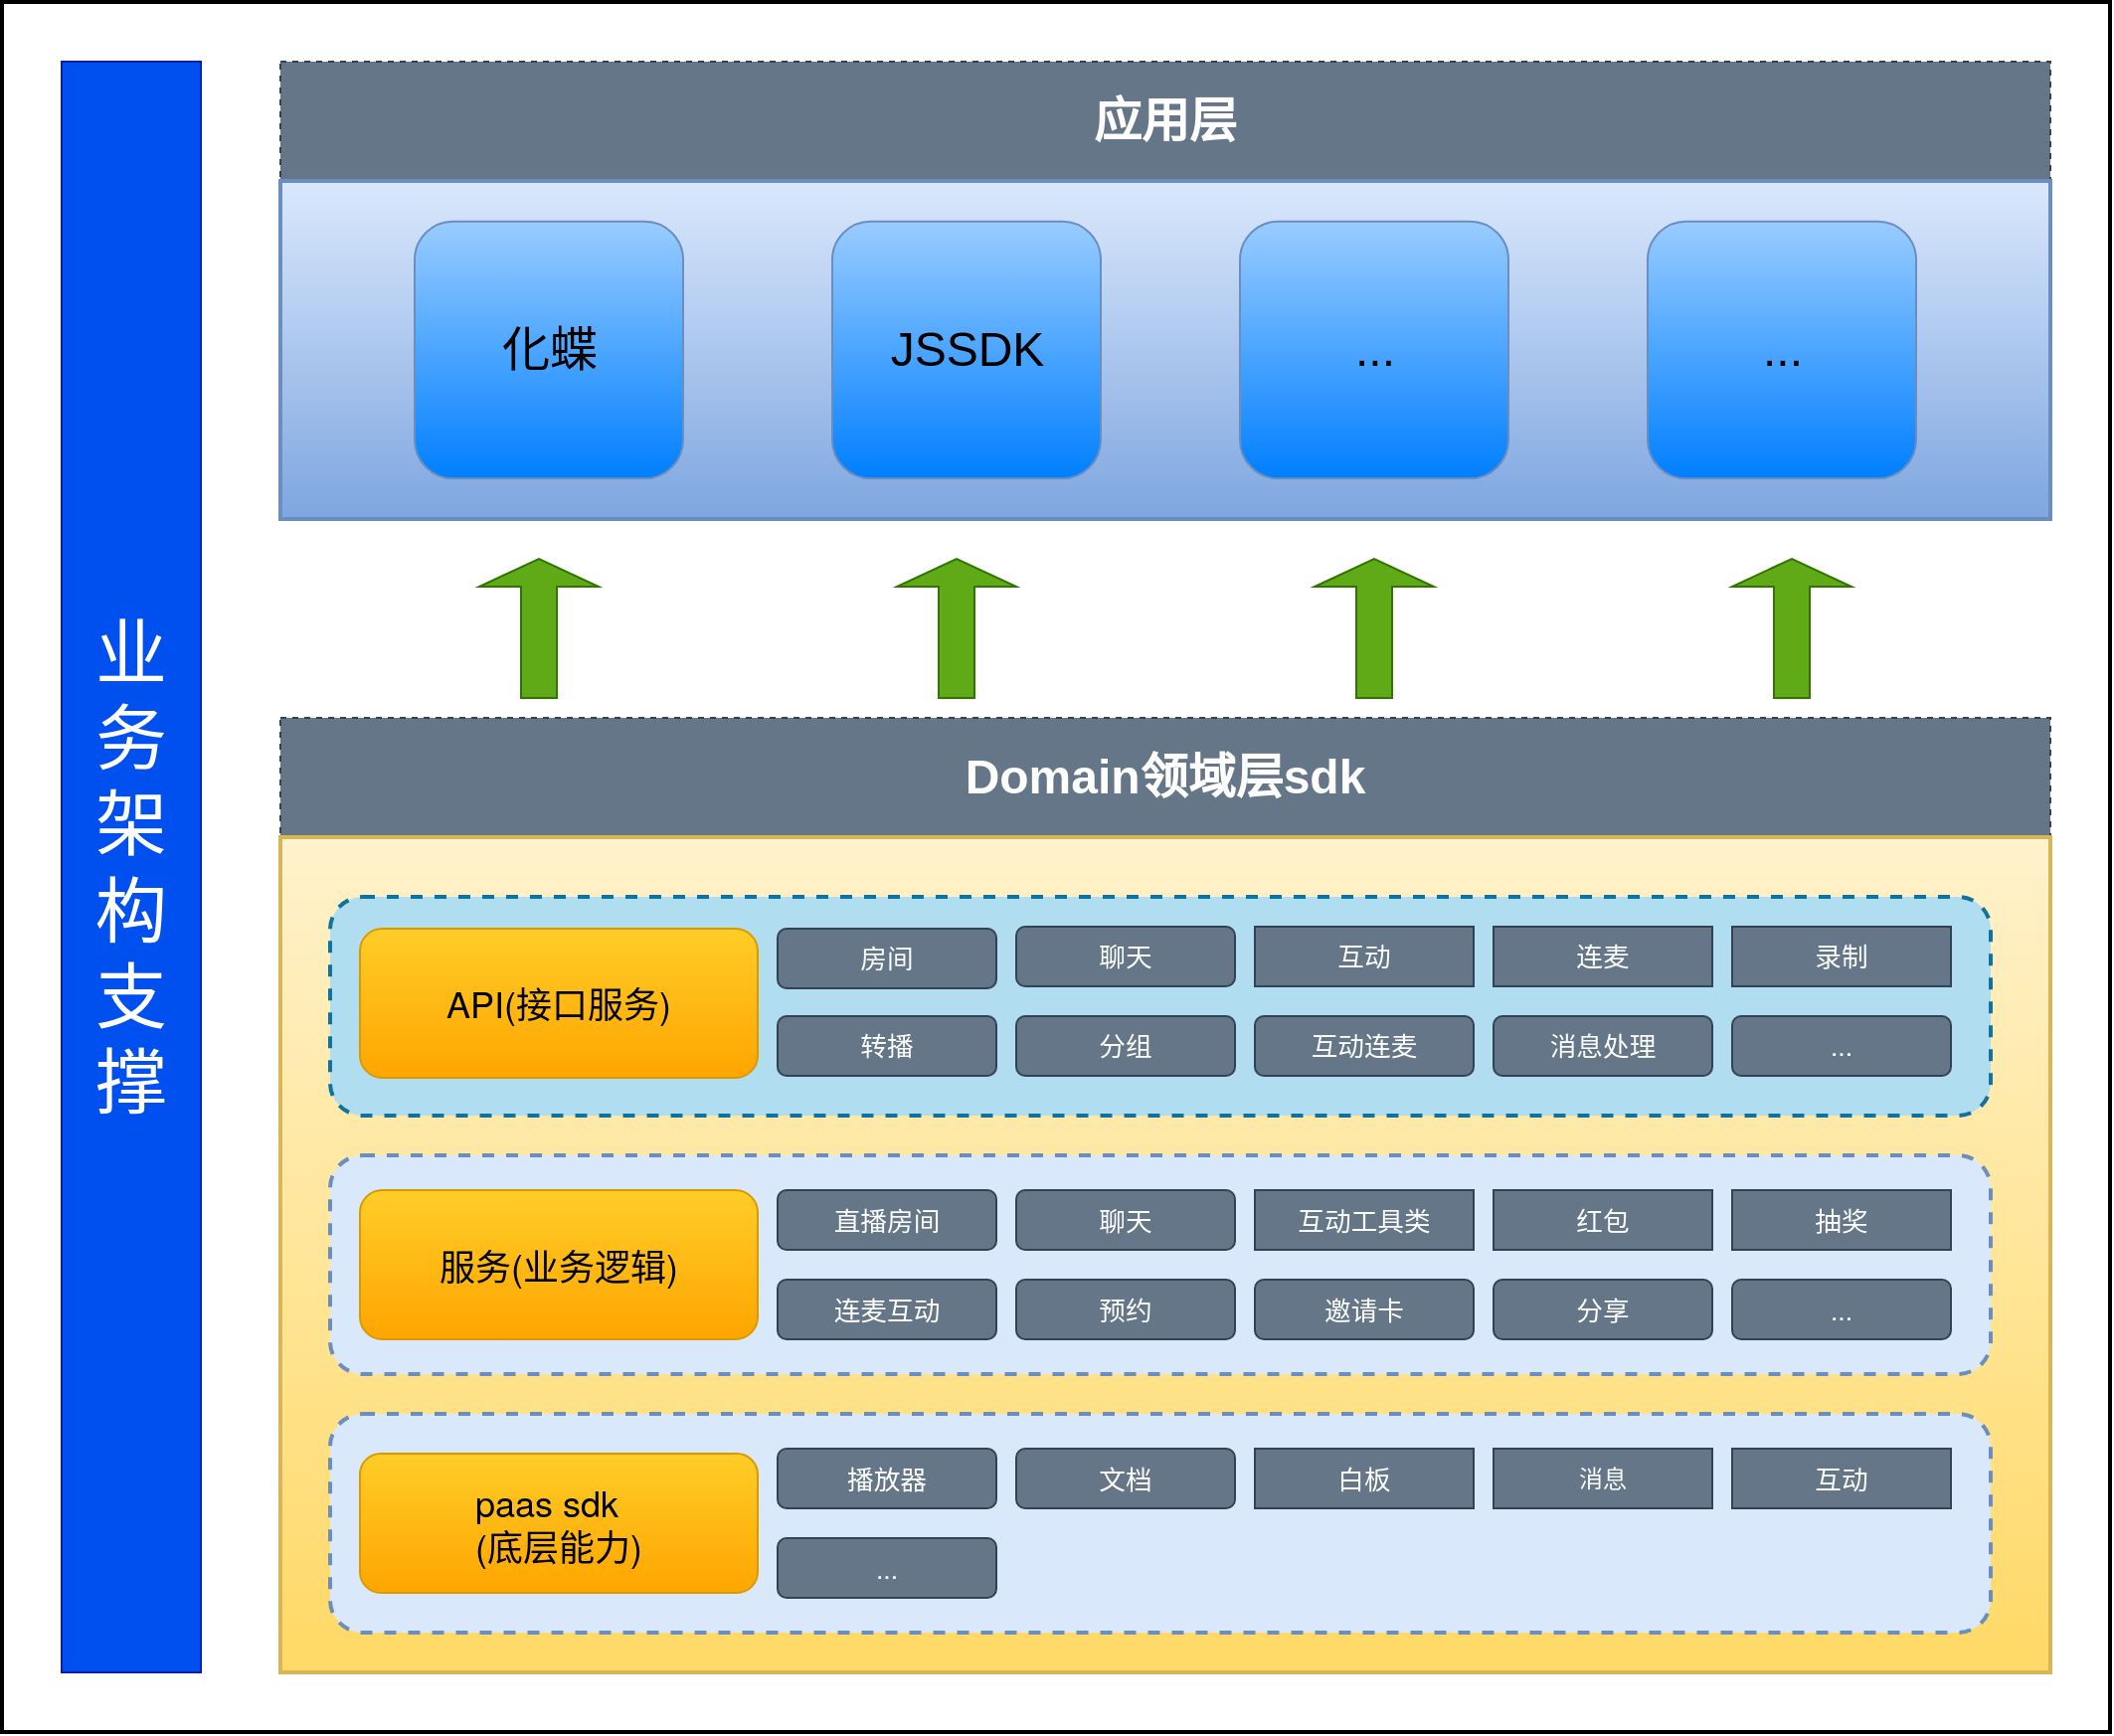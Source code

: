 <mxfile>
    <diagram id="jk-mDYcw6juqVpxIaa4l" name="第 1 页">
        <mxGraphModel dx="3298" dy="2060" grid="1" gridSize="10" guides="1" tooltips="1" connect="1" arrows="1" fold="1" page="1" pageScale="1" pageWidth="1920" pageHeight="1200" background="#ffffff" math="0" shadow="0">
            <root>
                <mxCell id="0"/>
                <mxCell id="1" parent="0"/>
                <mxCell id="489" value="" style="rounded=0;whiteSpace=wrap;html=1;labelBackgroundColor=none;fontSize=24;strokeWidth=2;fillColor=#FFFFFF;" parent="1" vertex="1">
                    <mxGeometry x="-90" y="-40" width="1060" height="870" as="geometry"/>
                </mxCell>
                <mxCell id="173" value="&lt;font style=&quot;font-size: 18px&quot;&gt;业务模块&lt;/font&gt;" style="text;html=1;align=center;verticalAlign=middle;resizable=0;points=[];autosize=1;strokeColor=none;" parent="1" vertex="1">
                    <mxGeometry x="130" y="620" width="90" height="20" as="geometry"/>
                </mxCell>
                <mxCell id="328" value="&lt;font style=&quot;font-size: 36px&quot;&gt;业务&lt;br&gt;架&lt;br&gt;构&lt;br&gt;支撑&lt;br&gt;&lt;/font&gt;" style="rounded=0;whiteSpace=wrap;html=1;fontColor=#ffffff;fillColor=#0050ef;align=center;strokeColor=#001DBC;" parent="1" vertex="1">
                    <mxGeometry x="-60" y="-10" width="70" height="810" as="geometry"/>
                </mxCell>
                <mxCell id="435" style="edgeStyle=none;html=1;exitX=1;exitY=0.5;exitDx=0;exitDy=0;exitPerimeter=0;fontSize=24;fontColor=#000000;fillColor=default;" parent="1" edge="1">
                    <mxGeometry relative="1" as="geometry">
                        <mxPoint x="787.529" y="610" as="targetPoint"/>
                        <mxPoint x="898" y="640" as="sourcePoint"/>
                    </mxGeometry>
                </mxCell>
                <mxCell id="533" value="&lt;span style=&quot;font-size: 24px&quot;&gt;&lt;b&gt;应用层&lt;br&gt;&lt;/b&gt;&lt;/span&gt;" style="text;html=1;strokeColor=#314354;fillColor=#647687;align=center;verticalAlign=middle;whiteSpace=wrap;rounded=0;dashed=1;fontColor=#ffffff;" vertex="1" parent="1">
                    <mxGeometry x="50" y="-10" width="890" height="60" as="geometry"/>
                </mxCell>
                <mxCell id="536" value="" style="group" vertex="1" connectable="0" parent="1">
                    <mxGeometry x="50" y="50" width="890" height="170" as="geometry"/>
                </mxCell>
                <mxCell id="434" value="" style="group;fillColor=#dae8fc;strokeColor=#6c8ebf;gradientColor=#7ea6e0;container=0;strokeWidth=2;" parent="536" vertex="1" connectable="0">
                    <mxGeometry width="890" height="170" as="geometry"/>
                </mxCell>
                <mxCell id="535" value="" style="group" vertex="1" connectable="0" parent="536">
                    <mxGeometry x="67.5" y="20.33" width="755" height="129.34" as="geometry"/>
                </mxCell>
                <mxCell id="504" value="JSSDK" style="rounded=1;whiteSpace=wrap;html=1;fillColor=#99CCFF;strokeColor=#6c8ebf;fontSize=24;gradientColor=#007FFF;" parent="535" vertex="1">
                    <mxGeometry x="210" width="135" height="129.34" as="geometry"/>
                </mxCell>
                <mxCell id="264" value="&lt;span style=&quot;font-size: 24px&quot;&gt;化蝶&lt;/span&gt;" style="rounded=1;whiteSpace=wrap;html=1;fillColor=#99CCFF;strokeColor=#6c8ebf;fontSize=24;gradientColor=#007FFF;" parent="535" vertex="1">
                    <mxGeometry width="135" height="129.34" as="geometry"/>
                </mxCell>
                <mxCell id="503" value="&lt;span style=&quot;font-size: 24px&quot;&gt;...&lt;/span&gt;" style="rounded=1;whiteSpace=wrap;html=1;fillColor=#99CCFF;strokeColor=#6c8ebf;fontSize=24;gradientColor=#007FFF;" parent="535" vertex="1">
                    <mxGeometry x="415" width="135" height="129.34" as="geometry"/>
                </mxCell>
                <mxCell id="534" value="&lt;span style=&quot;font-size: 24px&quot;&gt;...&lt;/span&gt;" style="rounded=1;whiteSpace=wrap;html=1;fillColor=#99CCFF;strokeColor=#6c8ebf;fontSize=24;gradientColor=#007FFF;" vertex="1" parent="535">
                    <mxGeometry x="620" width="135" height="129.34" as="geometry"/>
                </mxCell>
                <mxCell id="537" value="" style="group" vertex="1" connectable="0" parent="1">
                    <mxGeometry x="50" y="320" width="890" height="480" as="geometry"/>
                </mxCell>
                <mxCell id="532" value="&lt;font size=&quot;1&quot;&gt;&lt;b style=&quot;font-size: 24px&quot;&gt;Domain领域层sdk&lt;br&gt;&lt;/b&gt;&lt;/font&gt;" style="text;html=1;strokeColor=#314354;fillColor=#647687;align=center;verticalAlign=middle;whiteSpace=wrap;rounded=0;dashed=1;fontColor=#ffffff;" vertex="1" parent="537">
                    <mxGeometry width="890" height="60" as="geometry"/>
                </mxCell>
                <mxCell id="410" value="" style="rounded=0;whiteSpace=wrap;html=1;strokeWidth=2;strokeColor=#d6b656;fillColor=#fff2cc;gradientColor=#ffd966;" parent="537" vertex="1">
                    <mxGeometry y="60" width="890" height="420" as="geometry"/>
                </mxCell>
                <mxCell id="514" value="" style="group" parent="537" vertex="1" connectable="0">
                    <mxGeometry x="25" y="90" width="835" height="370" as="geometry"/>
                </mxCell>
                <mxCell id="506" value="" style="group" parent="514" vertex="1" connectable="0">
                    <mxGeometry y="260" width="835" height="110" as="geometry"/>
                </mxCell>
                <mxCell id="452" value="" style="rounded=1;whiteSpace=wrap;html=1;dashed=1;labelBackgroundColor=none;fontSize=24;strokeColor=#6c8ebf;strokeWidth=2;fillColor=#dae8fc;" parent="506" vertex="1">
                    <mxGeometry width="835" height="110" as="geometry"/>
                </mxCell>
                <mxCell id="453" value="&lt;div style=&quot;text-align: left&quot;&gt;&lt;font face=&quot;helvetica neue, helvetica, pingfang sc, microsoft yahei, source han sans sc, noto sans cjk sc, wenquanyi micro hei, sans-serif&quot;&gt;&lt;span style=&quot;font-size: 18px&quot;&gt;paas sdk&lt;/span&gt;&lt;/font&gt;&lt;/div&gt;&lt;span style=&quot;font-family: &amp;#34;helvetica neue&amp;#34; , &amp;#34;helvetica&amp;#34; , &amp;#34;pingfang sc&amp;#34; , &amp;#34;microsoft yahei&amp;#34; , &amp;#34;source han sans sc&amp;#34; , &amp;#34;noto sans cjk sc&amp;#34; , &amp;#34;wenquanyi micro hei&amp;#34; , sans-serif ; font-size: 18px ; text-align: left&quot;&gt;(底层能力)&lt;/span&gt;" style="rounded=1;whiteSpace=wrap;html=1;fillColor=#ffcd28;strokeColor=#d79b00;gradientColor=#ffa500;fontColor=#000000;" parent="506" vertex="1">
                    <mxGeometry x="15" y="20" width="200" height="70" as="geometry"/>
                </mxCell>
                <mxCell id="454" value="&lt;span style=&quot;font-family: &amp;#34;helvetica neue&amp;#34; , &amp;#34;helvetica&amp;#34; , &amp;#34;pingfang sc&amp;#34; , &amp;#34;microsoft yahei&amp;#34; , &amp;#34;source han sans sc&amp;#34; , &amp;#34;noto sans cjk sc&amp;#34; , &amp;#34;wenquanyi micro hei&amp;#34; , sans-serif ; font-size: 13.333px ; text-align: left&quot;&gt;播放器&lt;/span&gt;" style="rounded=1;whiteSpace=wrap;html=1;fillColor=#647687;strokeColor=#314354;fontColor=#ffffff;" parent="506" vertex="1">
                    <mxGeometry x="225" y="17.5" width="110" height="30" as="geometry"/>
                </mxCell>
                <mxCell id="455" value="&lt;div style=&quot;text-align: left&quot;&gt;&lt;span style=&quot;font-size: 13.333px&quot;&gt;&lt;font face=&quot;helvetica neue, helvetica, pingfang sc, microsoft yahei, source han sans sc, noto sans cjk sc, wenquanyi micro hei, sans-serif&quot;&gt;文档&lt;/font&gt;&lt;/span&gt;&lt;/div&gt;" style="rounded=1;whiteSpace=wrap;html=1;fillColor=#647687;strokeColor=#314354;fontColor=#ffffff;" parent="506" vertex="1">
                    <mxGeometry x="345" y="17.5" width="110" height="30" as="geometry"/>
                </mxCell>
                <mxCell id="456" value="&lt;div style=&quot;text-align: left&quot;&gt;&lt;span style=&quot;font-size: 13.333px&quot;&gt;&lt;font face=&quot;helvetica neue, helvetica, pingfang sc, microsoft yahei, source han sans sc, noto sans cjk sc, wenquanyi micro hei, sans-serif&quot;&gt;白板&lt;/font&gt;&lt;/span&gt;&lt;/div&gt;" style="rounded=1;whiteSpace=wrap;html=1;fillColor=#647687;strokeColor=#314354;fontColor=#ffffff;arcSize=0;" parent="506" vertex="1">
                    <mxGeometry x="465" y="17.5" width="110" height="30" as="geometry"/>
                </mxCell>
                <mxCell id="457" value="&lt;div style=&quot;text-align: left&quot;&gt;消息&lt;/div&gt;" style="rounded=1;whiteSpace=wrap;html=1;fillColor=#647687;strokeColor=#314354;fontColor=#ffffff;arcSize=0;" parent="506" vertex="1">
                    <mxGeometry x="585" y="17.5" width="110" height="30" as="geometry"/>
                </mxCell>
                <mxCell id="458" value="&lt;div style=&quot;text-align: left&quot;&gt;&lt;font face=&quot;helvetica neue, helvetica, pingfang sc, microsoft yahei, source han sans sc, noto sans cjk sc, wenquanyi micro hei, sans-serif&quot;&gt;&lt;span style=&quot;font-size: 13.333px&quot;&gt;互动&lt;/span&gt;&lt;/font&gt;&lt;/div&gt;" style="rounded=1;whiteSpace=wrap;html=1;fillColor=#647687;strokeColor=#314354;fontColor=#ffffff;arcSize=0;" parent="506" vertex="1">
                    <mxGeometry x="705" y="17.5" width="110" height="30" as="geometry"/>
                </mxCell>
                <mxCell id="463" value="&lt;div style=&quot;text-align: left&quot;&gt;&lt;font face=&quot;helvetica neue, helvetica, pingfang sc, microsoft yahei, source han sans sc, noto sans cjk sc, wenquanyi micro hei, sans-serif&quot;&gt;&lt;span style=&quot;font-size: 13.333px&quot;&gt;...&lt;/span&gt;&lt;/font&gt;&lt;/div&gt;" style="rounded=1;whiteSpace=wrap;html=1;fillColor=#647687;strokeColor=#314354;fontColor=#ffffff;" parent="506" vertex="1">
                    <mxGeometry x="225" y="62.5" width="110" height="30" as="geometry"/>
                </mxCell>
                <mxCell id="507" value="" style="group" parent="514" vertex="1" connectable="0">
                    <mxGeometry y="130" width="835" height="110" as="geometry"/>
                </mxCell>
                <mxCell id="438" value="" style="rounded=1;whiteSpace=wrap;html=1;dashed=1;labelBackgroundColor=none;fontSize=24;strokeColor=#6c8ebf;strokeWidth=2;fillColor=#dae8fc;" parent="507" vertex="1">
                    <mxGeometry width="835" height="110" as="geometry"/>
                </mxCell>
                <mxCell id="439" value="&lt;div style=&quot;text-align: left&quot;&gt;&lt;font face=&quot;helvetica neue, helvetica, pingfang sc, microsoft yahei, source han sans sc, noto sans cjk sc, wenquanyi micro hei, sans-serif&quot;&gt;&lt;span style=&quot;font-size: 18px&quot;&gt;服务(业务逻辑)&lt;/span&gt;&lt;/font&gt;&lt;/div&gt;" style="rounded=1;whiteSpace=wrap;html=1;fillColor=#ffcd28;strokeColor=#d79b00;gradientColor=#ffa500;fontColor=#000000;" parent="507" vertex="1">
                    <mxGeometry x="15" y="17.5" width="200" height="75" as="geometry"/>
                </mxCell>
                <mxCell id="440" value="&lt;div style=&quot;text-align: left&quot;&gt;&lt;font face=&quot;helvetica neue, helvetica, pingfang sc, microsoft yahei, source han sans sc, noto sans cjk sc, wenquanyi micro hei, sans-serif&quot;&gt;&lt;span style=&quot;font-size: 13.333px&quot;&gt;直播房间&lt;/span&gt;&lt;/font&gt;&lt;/div&gt;" style="rounded=1;whiteSpace=wrap;html=1;fillColor=#647687;strokeColor=#314354;fontColor=#ffffff;" parent="507" vertex="1">
                    <mxGeometry x="225" y="17.5" width="110" height="30" as="geometry"/>
                </mxCell>
                <mxCell id="441" value="&lt;div style=&quot;text-align: left&quot;&gt;&lt;span style=&quot;font-size: 13.333px&quot;&gt;&lt;font face=&quot;helvetica neue, helvetica, pingfang sc, microsoft yahei, source han sans sc, noto sans cjk sc, wenquanyi micro hei, sans-serif&quot;&gt;聊天&lt;/font&gt;&lt;/span&gt;&lt;/div&gt;" style="rounded=1;whiteSpace=wrap;html=1;fillColor=#647687;strokeColor=#314354;fontColor=#ffffff;" parent="507" vertex="1">
                    <mxGeometry x="345" y="17.5" width="110" height="30" as="geometry"/>
                </mxCell>
                <mxCell id="442" value="&lt;span style=&quot;font-family: &amp;#34;helvetica neue&amp;#34; , &amp;#34;helvetica&amp;#34; , &amp;#34;pingfang sc&amp;#34; , &amp;#34;microsoft yahei&amp;#34; , &amp;#34;source han sans sc&amp;#34; , &amp;#34;noto sans cjk sc&amp;#34; , &amp;#34;wenquanyi micro hei&amp;#34; , sans-serif ; font-size: 13.333px ; text-align: left&quot;&gt;互动工具类&lt;/span&gt;" style="rounded=1;whiteSpace=wrap;html=1;fillColor=#647687;strokeColor=#314354;fontColor=#ffffff;arcSize=0;" parent="507" vertex="1">
                    <mxGeometry x="465" y="17.5" width="110" height="30" as="geometry"/>
                </mxCell>
                <mxCell id="443" value="&lt;span style=&quot;font-family: &amp;#34;helvetica neue&amp;#34; , &amp;#34;helvetica&amp;#34; , &amp;#34;pingfang sc&amp;#34; , &amp;#34;microsoft yahei&amp;#34; , &amp;#34;source han sans sc&amp;#34; , &amp;#34;noto sans cjk sc&amp;#34; , &amp;#34;wenquanyi micro hei&amp;#34; , sans-serif ; font-size: 13.333px ; text-align: left&quot;&gt;红包&lt;/span&gt;" style="rounded=1;whiteSpace=wrap;html=1;fillColor=#647687;strokeColor=#314354;fontColor=#ffffff;arcSize=0;" parent="507" vertex="1">
                    <mxGeometry x="585" y="17.5" width="110" height="30" as="geometry"/>
                </mxCell>
                <mxCell id="444" value="&lt;div style=&quot;text-align: left&quot;&gt;&lt;span style=&quot;font-size: 13.333px&quot;&gt;&lt;font face=&quot;helvetica neue, helvetica, pingfang sc, microsoft yahei, source han sans sc, noto sans cjk sc, wenquanyi micro hei, sans-serif&quot;&gt;抽奖&lt;/font&gt;&lt;/span&gt;&lt;/div&gt;" style="rounded=1;whiteSpace=wrap;html=1;fillColor=#647687;strokeColor=#314354;fontColor=#ffffff;arcSize=0;" parent="507" vertex="1">
                    <mxGeometry x="705" y="17.5" width="110" height="30" as="geometry"/>
                </mxCell>
                <mxCell id="445" value="&lt;div style=&quot;text-align: left&quot;&gt;&lt;span style=&quot;font-size: 13.333px&quot;&gt;&lt;font face=&quot;helvetica neue, helvetica, pingfang sc, microsoft yahei, source han sans sc, noto sans cjk sc, wenquanyi micro hei, sans-serif&quot;&gt;连麦互动&lt;/font&gt;&lt;/span&gt;&lt;/div&gt;" style="rounded=1;whiteSpace=wrap;html=1;fillColor=#647687;strokeColor=#314354;fontColor=#ffffff;" parent="507" vertex="1">
                    <mxGeometry x="225" y="62.5" width="110" height="30" as="geometry"/>
                </mxCell>
                <mxCell id="446" value="&lt;span style=&quot;font-family: &amp;#34;helvetica neue&amp;#34; , &amp;#34;helvetica&amp;#34; , &amp;#34;pingfang sc&amp;#34; , &amp;#34;microsoft yahei&amp;#34; , &amp;#34;source han sans sc&amp;#34; , &amp;#34;noto sans cjk sc&amp;#34; , &amp;#34;wenquanyi micro hei&amp;#34; , sans-serif ; font-size: 13.333px ; text-align: left&quot;&gt;预约&lt;/span&gt;" style="rounded=1;whiteSpace=wrap;html=1;fillColor=#647687;strokeColor=#314354;fontColor=#ffffff;" parent="507" vertex="1">
                    <mxGeometry x="345" y="62.5" width="110" height="30" as="geometry"/>
                </mxCell>
                <mxCell id="447" value="&lt;span style=&quot;font-family: &amp;#34;helvetica neue&amp;#34; , &amp;#34;helvetica&amp;#34; , &amp;#34;pingfang sc&amp;#34; , &amp;#34;microsoft yahei&amp;#34; , &amp;#34;source han sans sc&amp;#34; , &amp;#34;noto sans cjk sc&amp;#34; , &amp;#34;wenquanyi micro hei&amp;#34; , sans-serif ; font-size: 13.333px ; text-align: left&quot;&gt;邀请卡&lt;/span&gt;" style="rounded=1;whiteSpace=wrap;html=1;fillColor=#647687;strokeColor=#314354;fontColor=#ffffff;" parent="507" vertex="1">
                    <mxGeometry x="465" y="62.5" width="110" height="30" as="geometry"/>
                </mxCell>
                <mxCell id="448" value="&lt;span style=&quot;font-family: &amp;#34;helvetica neue&amp;#34; , &amp;#34;helvetica&amp;#34; , &amp;#34;pingfang sc&amp;#34; , &amp;#34;microsoft yahei&amp;#34; , &amp;#34;source han sans sc&amp;#34; , &amp;#34;noto sans cjk sc&amp;#34; , &amp;#34;wenquanyi micro hei&amp;#34; , sans-serif ; font-size: 13.333px ; text-align: left&quot;&gt;分享&lt;/span&gt;" style="rounded=1;whiteSpace=wrap;html=1;fillColor=#647687;strokeColor=#314354;fontColor=#ffffff;" parent="507" vertex="1">
                    <mxGeometry x="585" y="62.5" width="110" height="30" as="geometry"/>
                </mxCell>
                <mxCell id="449" value="&lt;div style=&quot;text-align: left&quot;&gt;&lt;font face=&quot;helvetica neue, helvetica, pingfang sc, microsoft yahei, source han sans sc, noto sans cjk sc, wenquanyi micro hei, sans-serif&quot;&gt;&lt;span style=&quot;font-size: 13.333px&quot;&gt;...&lt;/span&gt;&lt;/font&gt;&lt;/div&gt;" style="rounded=1;whiteSpace=wrap;html=1;fillColor=#647687;strokeColor=#314354;fontColor=#ffffff;" parent="507" vertex="1">
                    <mxGeometry x="705" y="62.5" width="110" height="30" as="geometry"/>
                </mxCell>
                <mxCell id="512" value="" style="group" parent="514" vertex="1" connectable="0">
                    <mxGeometry width="835" height="110" as="geometry"/>
                </mxCell>
                <mxCell id="412" value="" style="rounded=1;whiteSpace=wrap;html=1;dashed=1;labelBackgroundColor=none;fontSize=24;strokeColor=#10739e;strokeWidth=2;fillColor=#b1ddf0;" parent="512" vertex="1">
                    <mxGeometry width="835" height="110" as="geometry"/>
                </mxCell>
                <mxCell id="191" value="&lt;div style=&quot;text-align: left&quot;&gt;&lt;span style=&quot;font-size: 18px&quot;&gt;&lt;font face=&quot;helvetica neue, helvetica, pingfang sc, microsoft yahei, source han sans sc, noto sans cjk sc, wenquanyi micro hei, sans-serif&quot;&gt;API(接口服务)&lt;/font&gt;&lt;/span&gt;&lt;/div&gt;" style="rounded=1;whiteSpace=wrap;html=1;fillColor=#ffcd28;strokeColor=#d79b00;gradientColor=#ffa500;fontColor=#000000;" parent="512" vertex="1">
                    <mxGeometry x="15" y="16" width="200" height="75" as="geometry"/>
                </mxCell>
                <mxCell id="309" value="&lt;span style=&quot;font-family: &amp;#34;helvetica neue&amp;#34; , &amp;#34;helvetica&amp;#34; , &amp;#34;pingfang sc&amp;#34; , &amp;#34;microsoft yahei&amp;#34; , &amp;#34;source han sans sc&amp;#34; , &amp;#34;noto sans cjk sc&amp;#34; , &amp;#34;wenquanyi micro hei&amp;#34; , sans-serif ; font-size: 13.333px ; text-align: left&quot;&gt;房间&lt;/span&gt;" style="rounded=1;whiteSpace=wrap;html=1;fillColor=#647687;strokeColor=#314354;fontColor=#ffffff;" parent="512" vertex="1">
                    <mxGeometry x="225" y="16" width="110" height="30" as="geometry"/>
                </mxCell>
                <mxCell id="413" value="&lt;span style=&quot;font-family: &amp;#34;helvetica neue&amp;#34; , &amp;#34;helvetica&amp;#34; , &amp;#34;pingfang sc&amp;#34; , &amp;#34;microsoft yahei&amp;#34; , &amp;#34;source han sans sc&amp;#34; , &amp;#34;noto sans cjk sc&amp;#34; , &amp;#34;wenquanyi micro hei&amp;#34; , sans-serif ; font-size: 13.333px ; text-align: left&quot;&gt;聊天&lt;/span&gt;" style="rounded=1;whiteSpace=wrap;html=1;fillColor=#647687;strokeColor=#314354;fontColor=#ffffff;" parent="512" vertex="1">
                    <mxGeometry x="345" y="15.0" width="110" height="30" as="geometry"/>
                </mxCell>
                <mxCell id="414" value="&lt;span style=&quot;font-family: &amp;#34;helvetica neue&amp;#34; , &amp;#34;helvetica&amp;#34; , &amp;#34;pingfang sc&amp;#34; , &amp;#34;microsoft yahei&amp;#34; , &amp;#34;source han sans sc&amp;#34; , &amp;#34;noto sans cjk sc&amp;#34; , &amp;#34;wenquanyi micro hei&amp;#34; , sans-serif ; font-size: 13.333px ; text-align: left&quot;&gt;互动&lt;/span&gt;" style="rounded=1;whiteSpace=wrap;html=1;fillColor=#647687;strokeColor=#314354;fontColor=#ffffff;arcSize=0;" parent="512" vertex="1">
                    <mxGeometry x="465" y="15.0" width="110" height="30" as="geometry"/>
                </mxCell>
                <mxCell id="415" value="&lt;span style=&quot;font-family: &amp;#34;helvetica neue&amp;#34; , &amp;#34;helvetica&amp;#34; , &amp;#34;pingfang sc&amp;#34; , &amp;#34;microsoft yahei&amp;#34; , &amp;#34;source han sans sc&amp;#34; , &amp;#34;noto sans cjk sc&amp;#34; , &amp;#34;wenquanyi micro hei&amp;#34; , sans-serif ; font-size: 13.333px ; text-align: left&quot;&gt;连麦&lt;/span&gt;" style="rounded=1;whiteSpace=wrap;html=1;fillColor=#647687;strokeColor=#314354;fontColor=#ffffff;arcSize=0;" parent="512" vertex="1">
                    <mxGeometry x="585" y="15.0" width="110" height="30" as="geometry"/>
                </mxCell>
                <mxCell id="416" value="&lt;span style=&quot;font-family: &amp;#34;helvetica neue&amp;#34; , &amp;#34;helvetica&amp;#34; , &amp;#34;pingfang sc&amp;#34; , &amp;#34;microsoft yahei&amp;#34; , &amp;#34;source han sans sc&amp;#34; , &amp;#34;noto sans cjk sc&amp;#34; , &amp;#34;wenquanyi micro hei&amp;#34; , sans-serif ; font-size: 13.333px ; text-align: left&quot;&gt;录制&lt;/span&gt;" style="rounded=1;whiteSpace=wrap;html=1;fillColor=#647687;strokeColor=#314354;fontColor=#ffffff;arcSize=0;" parent="512" vertex="1">
                    <mxGeometry x="705" y="15.0" width="110" height="30" as="geometry"/>
                </mxCell>
                <mxCell id="417" value="&lt;span style=&quot;font-family: &amp;#34;helvetica neue&amp;#34; , &amp;#34;helvetica&amp;#34; , &amp;#34;pingfang sc&amp;#34; , &amp;#34;microsoft yahei&amp;#34; , &amp;#34;source han sans sc&amp;#34; , &amp;#34;noto sans cjk sc&amp;#34; , &amp;#34;wenquanyi micro hei&amp;#34; , sans-serif ; font-size: 13.333px ; text-align: left&quot;&gt;转播&lt;/span&gt;" style="rounded=1;whiteSpace=wrap;html=1;fillColor=#647687;strokeColor=#314354;fontColor=#ffffff;" parent="512" vertex="1">
                    <mxGeometry x="225" y="60.0" width="110" height="30" as="geometry"/>
                </mxCell>
                <mxCell id="418" value="&lt;span style=&quot;font-family: &amp;#34;helvetica neue&amp;#34; , &amp;#34;helvetica&amp;#34; , &amp;#34;pingfang sc&amp;#34; , &amp;#34;microsoft yahei&amp;#34; , &amp;#34;source han sans sc&amp;#34; , &amp;#34;noto sans cjk sc&amp;#34; , &amp;#34;wenquanyi micro hei&amp;#34; , sans-serif ; font-size: 13.333px ; text-align: left&quot;&gt;分组&lt;/span&gt;" style="rounded=1;whiteSpace=wrap;html=1;fillColor=#647687;strokeColor=#314354;fontColor=#ffffff;" parent="512" vertex="1">
                    <mxGeometry x="345" y="60.0" width="110" height="30" as="geometry"/>
                </mxCell>
                <mxCell id="419" value="&lt;div style=&quot;text-align: left&quot;&gt;&lt;span style=&quot;font-size: 13.333px&quot;&gt;&lt;font face=&quot;helvetica neue, helvetica, pingfang sc, microsoft yahei, source han sans sc, noto sans cjk sc, wenquanyi micro hei, sans-serif&quot;&gt;互动连麦&lt;/font&gt;&lt;/span&gt;&lt;/div&gt;" style="rounded=1;whiteSpace=wrap;html=1;fillColor=#647687;strokeColor=#314354;fontColor=#ffffff;" parent="512" vertex="1">
                    <mxGeometry x="465" y="60.0" width="110" height="30" as="geometry"/>
                </mxCell>
                <mxCell id="420" value="&lt;span style=&quot;font-family: &amp;#34;helvetica neue&amp;#34; , &amp;#34;helvetica&amp;#34; , &amp;#34;pingfang sc&amp;#34; , &amp;#34;microsoft yahei&amp;#34; , &amp;#34;source han sans sc&amp;#34; , &amp;#34;noto sans cjk sc&amp;#34; , &amp;#34;wenquanyi micro hei&amp;#34; , sans-serif ; font-size: 13.333px ; text-align: left&quot;&gt;消息处理&lt;/span&gt;" style="rounded=1;whiteSpace=wrap;html=1;fillColor=#647687;strokeColor=#314354;fontColor=#ffffff;" parent="512" vertex="1">
                    <mxGeometry x="585" y="60.0" width="110" height="30" as="geometry"/>
                </mxCell>
                <mxCell id="421" value="&lt;div style=&quot;text-align: left&quot;&gt;&lt;font face=&quot;helvetica neue, helvetica, pingfang sc, microsoft yahei, source han sans sc, noto sans cjk sc, wenquanyi micro hei, sans-serif&quot;&gt;&lt;span style=&quot;font-size: 13.333px&quot;&gt;...&lt;/span&gt;&lt;/font&gt;&lt;/div&gt;" style="rounded=1;whiteSpace=wrap;html=1;fillColor=#647687;strokeColor=#314354;fontColor=#ffffff;" parent="512" vertex="1">
                    <mxGeometry x="705" y="60.0" width="110" height="30" as="geometry"/>
                </mxCell>
                <mxCell id="540" value="" style="shape=singleArrow;direction=north;whiteSpace=wrap;html=1;fillColor=#60a917;fontColor=#ffffff;strokeColor=#2D7600;" vertex="1" parent="1">
                    <mxGeometry x="150" y="240" width="60" height="70" as="geometry"/>
                </mxCell>
                <mxCell id="541" value="" style="shape=singleArrow;direction=north;whiteSpace=wrap;html=1;fillColor=#60a917;fontColor=#ffffff;strokeColor=#2D7600;" vertex="1" parent="1">
                    <mxGeometry x="360" y="240" width="60" height="70" as="geometry"/>
                </mxCell>
                <mxCell id="542" value="" style="shape=singleArrow;direction=north;whiteSpace=wrap;html=1;fillColor=#60a917;fontColor=#ffffff;strokeColor=#2D7600;" vertex="1" parent="1">
                    <mxGeometry x="570" y="240" width="60" height="70" as="geometry"/>
                </mxCell>
                <mxCell id="543" value="" style="shape=singleArrow;direction=north;whiteSpace=wrap;html=1;fillColor=#60a917;fontColor=#ffffff;strokeColor=#2D7600;" vertex="1" parent="1">
                    <mxGeometry x="780" y="240" width="60" height="70" as="geometry"/>
                </mxCell>
            </root>
        </mxGraphModel>
    </diagram>
</mxfile>